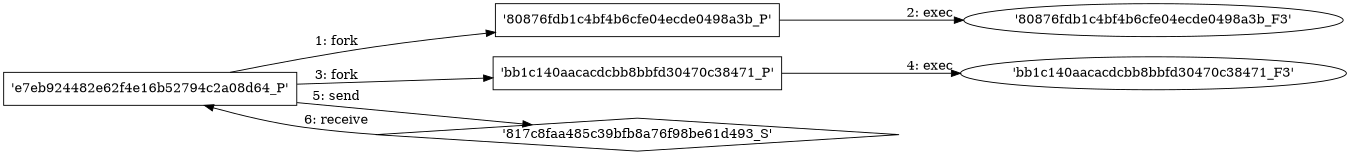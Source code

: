 digraph "D:\Learning\Paper\apt\基于CTI的攻击预警\Dataset\攻击图\ASGfromALLCTI\Looking for Japan’s earthquake news Don’t fall for fake search results.dot" {
rankdir="LR"
size="9"
fixedsize="false"
splines="true"
nodesep=0.3
ranksep=0
fontsize=10
overlap="scalexy"
engine= "neato"
	"'e7eb924482e62f4e16b52794c2a08d64_P'" [node_type=Process shape=box]
	"'80876fdb1c4bf4b6cfe04ecde0498a3b_P'" [node_type=Process shape=box]
	"'e7eb924482e62f4e16b52794c2a08d64_P'" -> "'80876fdb1c4bf4b6cfe04ecde0498a3b_P'" [label="1: fork"]
	"'80876fdb1c4bf4b6cfe04ecde0498a3b_P'" [node_type=Process shape=box]
	"'80876fdb1c4bf4b6cfe04ecde0498a3b_F3'" [node_type=File shape=ellipse]
	"'80876fdb1c4bf4b6cfe04ecde0498a3b_P'" -> "'80876fdb1c4bf4b6cfe04ecde0498a3b_F3'" [label="2: exec"]
	"'e7eb924482e62f4e16b52794c2a08d64_P'" [node_type=Process shape=box]
	"'bb1c140aacacdcbb8bbfd30470c38471_P'" [node_type=Process shape=box]
	"'e7eb924482e62f4e16b52794c2a08d64_P'" -> "'bb1c140aacacdcbb8bbfd30470c38471_P'" [label="3: fork"]
	"'bb1c140aacacdcbb8bbfd30470c38471_P'" [node_type=Process shape=box]
	"'bb1c140aacacdcbb8bbfd30470c38471_F3'" [node_type=File shape=ellipse]
	"'bb1c140aacacdcbb8bbfd30470c38471_P'" -> "'bb1c140aacacdcbb8bbfd30470c38471_F3'" [label="4: exec"]
	"'817c8faa485c39bfb8a76f98be61d493_S'" [node_type=Socket shape=diamond]
	"'e7eb924482e62f4e16b52794c2a08d64_P'" [node_type=Process shape=box]
	"'e7eb924482e62f4e16b52794c2a08d64_P'" -> "'817c8faa485c39bfb8a76f98be61d493_S'" [label="5: send"]
	"'817c8faa485c39bfb8a76f98be61d493_S'" -> "'e7eb924482e62f4e16b52794c2a08d64_P'" [label="6: receive"]
}
